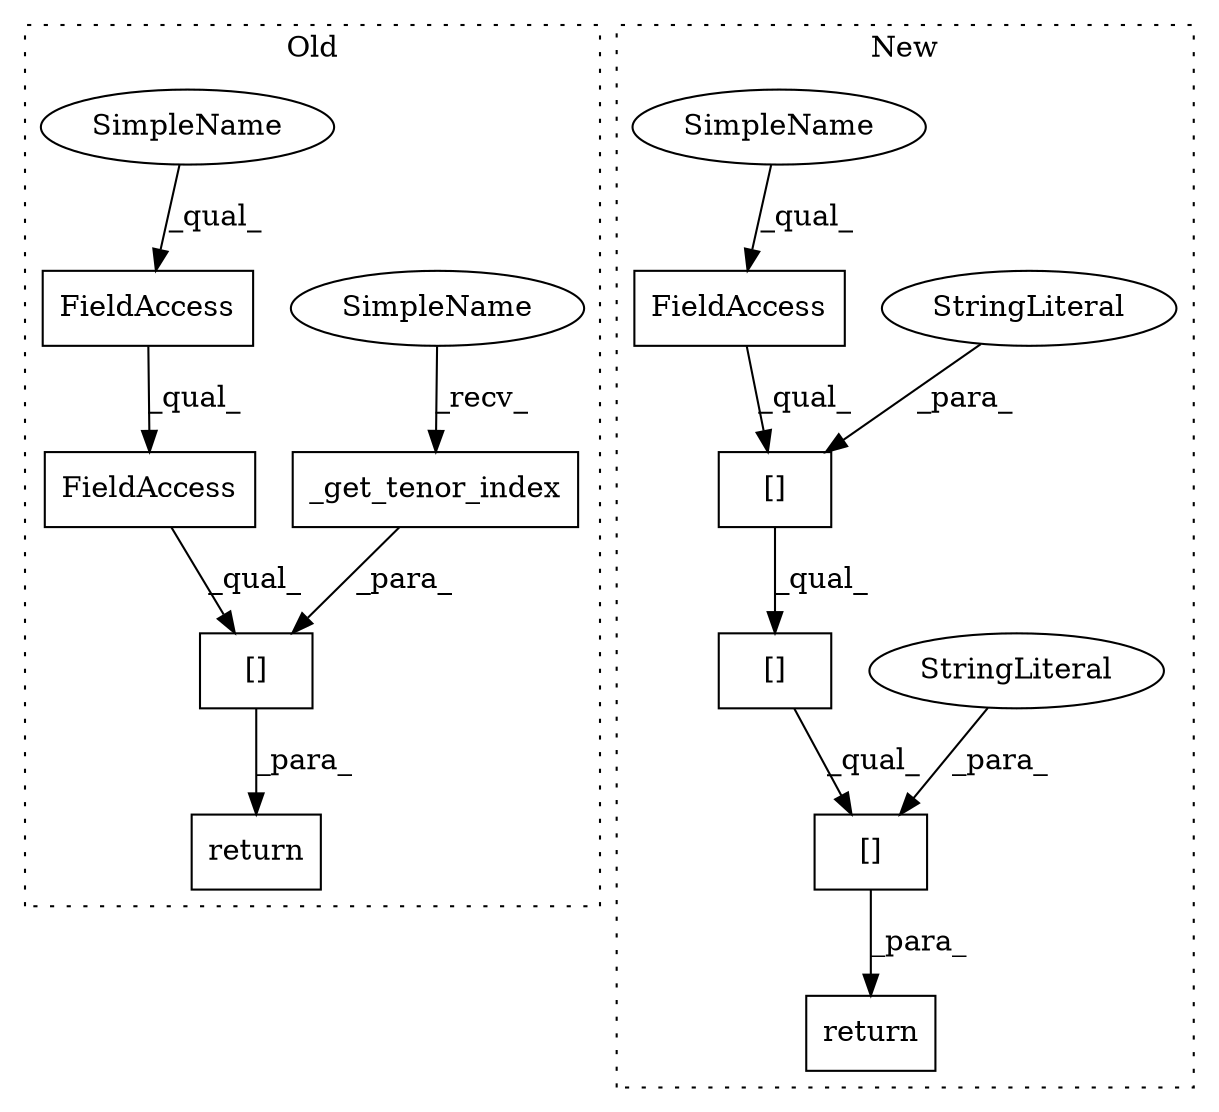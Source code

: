 digraph G {
subgraph cluster0 {
1 [label="_get_tenor_index" a="32" s="7302,7324" l="17,1" shape="box"];
3 [label="[]" a="2" s="7262,7325" l="35,1" shape="box"];
6 [label="FieldAccess" a="22" s="7262" l="24" shape="box"];
8 [label="FieldAccess" a="22" s="7262" l="34" shape="box"];
11 [label="return" a="41" s="7255" l="7" shape="box"];
13 [label="SimpleName" a="42" s="7297" l="4" shape="ellipse"];
14 [label="SimpleName" a="42" s="7262" l="4" shape="ellipse"];
label = "Old";
style="dotted";
}
subgraph cluster1 {
2 [label="[]" a="2" s="8939,8976" l="18,1" shape="box"];
4 [label="FieldAccess" a="22" s="8939" l="17" shape="box"];
5 [label="[]" a="2" s="8939,8983" l="39,1" shape="box"];
7 [label="[]" a="2" s="8939,8994" l="46,1" shape="box"];
9 [label="StringLiteral" a="45" s="8985" l="9" shape="ellipse"];
10 [label="StringLiteral" a="45" s="8957" l="19" shape="ellipse"];
12 [label="return" a="41" s="8932" l="7" shape="box"];
15 [label="SimpleName" a="42" s="8939" l="4" shape="ellipse"];
label = "New";
style="dotted";
}
1 -> 3 [label="_para_"];
2 -> 5 [label="_qual_"];
3 -> 11 [label="_para_"];
4 -> 2 [label="_qual_"];
5 -> 7 [label="_qual_"];
6 -> 8 [label="_qual_"];
7 -> 12 [label="_para_"];
8 -> 3 [label="_qual_"];
9 -> 7 [label="_para_"];
10 -> 2 [label="_para_"];
13 -> 1 [label="_recv_"];
14 -> 6 [label="_qual_"];
15 -> 4 [label="_qual_"];
}